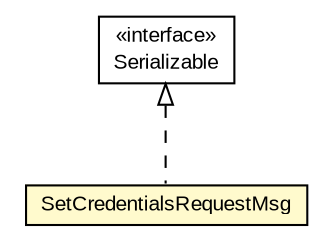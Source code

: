 #!/usr/local/bin/dot
#
# Class diagram 
# Generated by UMLGraph version R5_6-24-gf6e263 (http://www.umlgraph.org/)
#

digraph G {
	edge [fontname="arial",fontsize=10,labelfontname="arial",labelfontsize=10];
	node [fontname="arial",fontsize=10,shape=plaintext];
	nodesep=0.25;
	ranksep=0.5;
	// org.miloss.fgsms.services.interfaces.policyconfiguration.SetCredentialsRequestMsg
	c354170 [label=<<table title="org.miloss.fgsms.services.interfaces.policyconfiguration.SetCredentialsRequestMsg" border="0" cellborder="1" cellspacing="0" cellpadding="2" port="p" bgcolor="lemonChiffon" href="./SetCredentialsRequestMsg.html">
		<tr><td><table border="0" cellspacing="0" cellpadding="1">
<tr><td align="center" balign="center"> SetCredentialsRequestMsg </td></tr>
		</table></td></tr>
		</table>>, URL="./SetCredentialsRequestMsg.html", fontname="arial", fontcolor="black", fontsize=10.0];
	//org.miloss.fgsms.services.interfaces.policyconfiguration.SetCredentialsRequestMsg implements java.io.Serializable
	c354508:p -> c354170:p [dir=back,arrowtail=empty,style=dashed];
	// java.io.Serializable
	c354508 [label=<<table title="java.io.Serializable" border="0" cellborder="1" cellspacing="0" cellpadding="2" port="p" href="http://java.sun.com/j2se/1.4.2/docs/api/java/io/Serializable.html">
		<tr><td><table border="0" cellspacing="0" cellpadding="1">
<tr><td align="center" balign="center"> &#171;interface&#187; </td></tr>
<tr><td align="center" balign="center"> Serializable </td></tr>
		</table></td></tr>
		</table>>, URL="http://java.sun.com/j2se/1.4.2/docs/api/java/io/Serializable.html", fontname="arial", fontcolor="black", fontsize=10.0];
}

